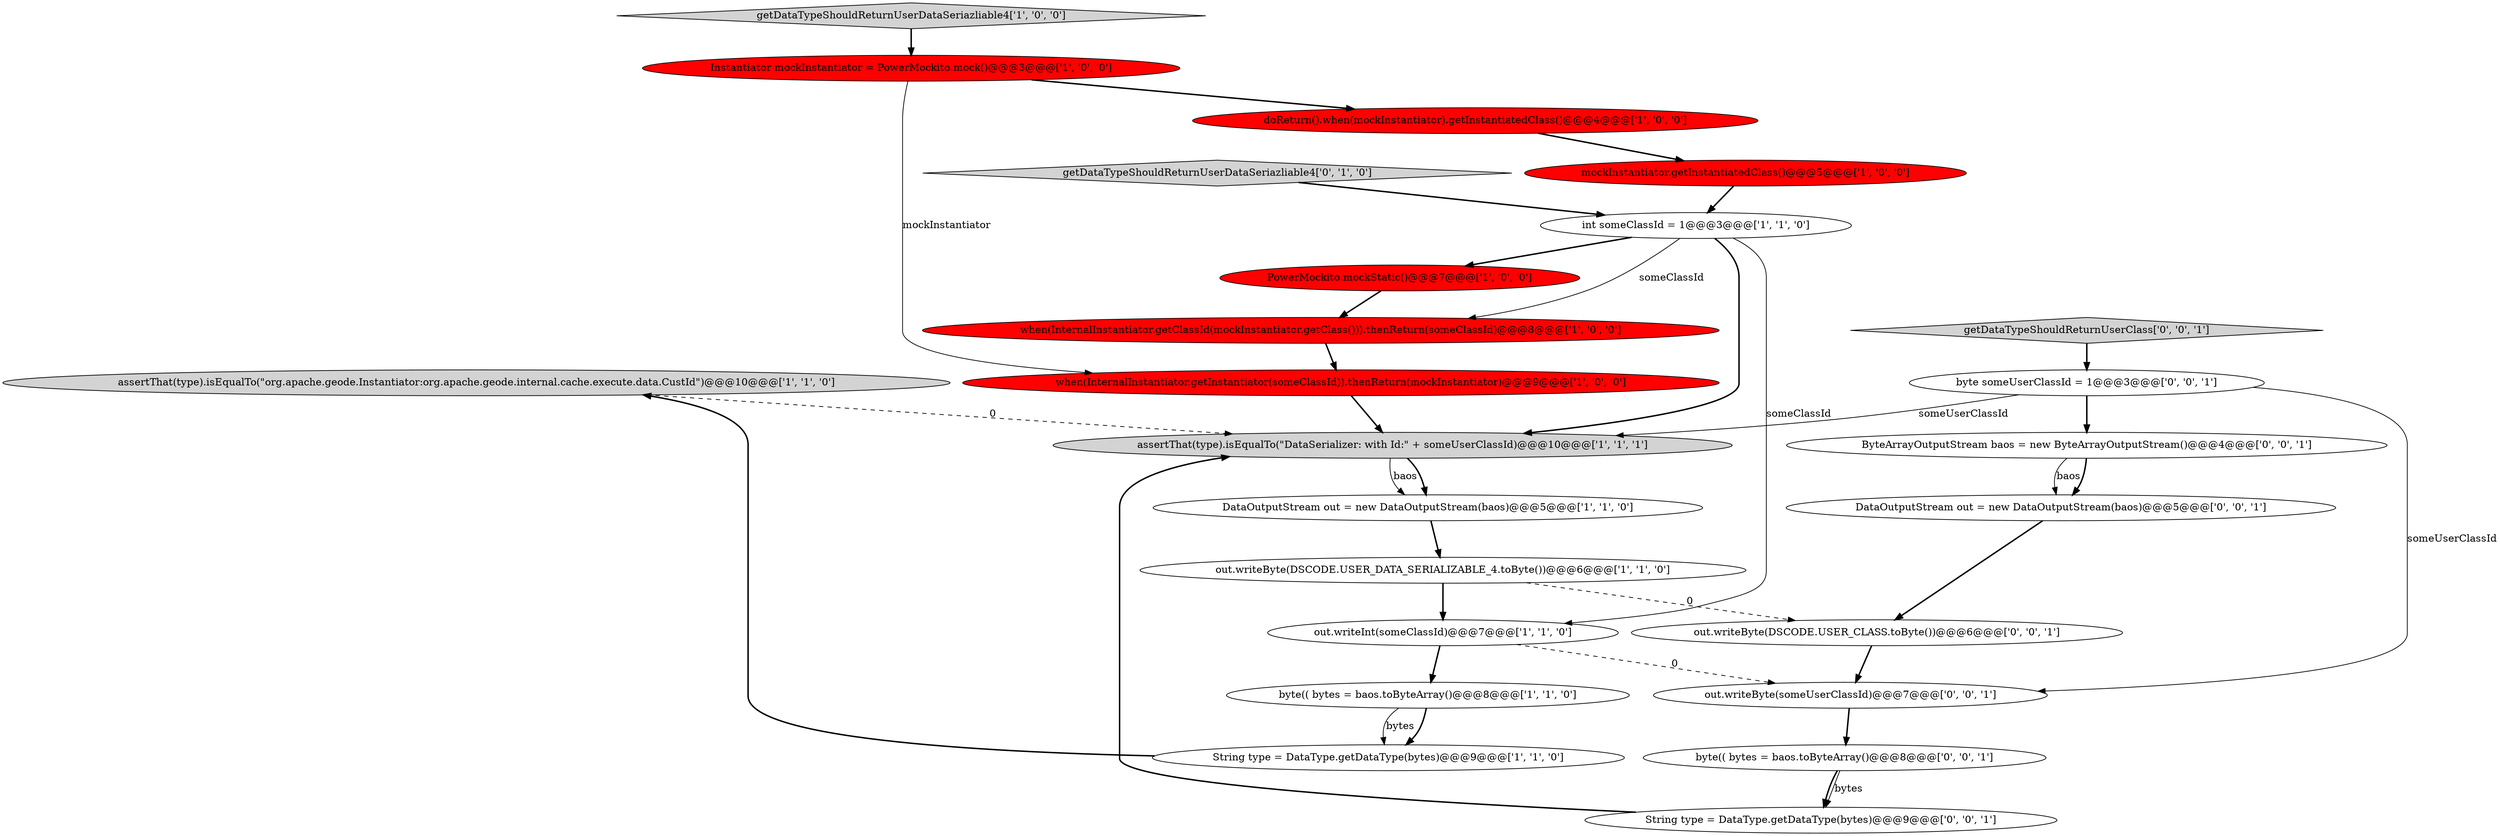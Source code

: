 digraph {
3 [style = filled, label = "assertThat(type).isEqualTo(\"org.apache.geode.Instantiator:org.apache.geode.internal.cache.execute.data.CustId\")@@@10@@@['1', '1', '0']", fillcolor = lightgray, shape = ellipse image = "AAA0AAABBB1BBB"];
10 [style = filled, label = "doReturn().when(mockInstantiator).getInstantiatedClass()@@@4@@@['1', '0', '0']", fillcolor = red, shape = ellipse image = "AAA1AAABBB1BBB"];
17 [style = filled, label = "String type = DataType.getDataType(bytes)@@@9@@@['0', '0', '1']", fillcolor = white, shape = ellipse image = "AAA0AAABBB3BBB"];
19 [style = filled, label = "byte(( bytes = baos.toByteArray()@@@8@@@['0', '0', '1']", fillcolor = white, shape = ellipse image = "AAA0AAABBB3BBB"];
14 [style = filled, label = "when(InternalInstantiator.getClassId(mockInstantiator.getClass())).thenReturn(someClassId)@@@8@@@['1', '0', '0']", fillcolor = red, shape = ellipse image = "AAA1AAABBB1BBB"];
4 [style = filled, label = "mockInstantiator.getInstantiatedClass()@@@5@@@['1', '0', '0']", fillcolor = red, shape = ellipse image = "AAA1AAABBB1BBB"];
2 [style = filled, label = "Instantiator mockInstantiator = PowerMockito.mock()@@@3@@@['1', '0', '0']", fillcolor = red, shape = ellipse image = "AAA1AAABBB1BBB"];
7 [style = filled, label = "String type = DataType.getDataType(bytes)@@@9@@@['1', '1', '0']", fillcolor = white, shape = ellipse image = "AAA0AAABBB1BBB"];
18 [style = filled, label = "DataOutputStream out = new DataOutputStream(baos)@@@5@@@['0', '0', '1']", fillcolor = white, shape = ellipse image = "AAA0AAABBB3BBB"];
11 [style = filled, label = "PowerMockito.mockStatic()@@@7@@@['1', '0', '0']", fillcolor = red, shape = ellipse image = "AAA1AAABBB1BBB"];
21 [style = filled, label = "ByteArrayOutputStream baos = new ByteArrayOutputStream()@@@4@@@['0', '0', '1']", fillcolor = white, shape = ellipse image = "AAA0AAABBB3BBB"];
5 [style = filled, label = "int someClassId = 1@@@3@@@['1', '1', '0']", fillcolor = white, shape = ellipse image = "AAA0AAABBB1BBB"];
16 [style = filled, label = "out.writeByte(someUserClassId)@@@7@@@['0', '0', '1']", fillcolor = white, shape = ellipse image = "AAA0AAABBB3BBB"];
15 [style = filled, label = "getDataTypeShouldReturnUserDataSeriazliable4['0', '1', '0']", fillcolor = lightgray, shape = diamond image = "AAA0AAABBB2BBB"];
6 [style = filled, label = "assertThat(type).isEqualTo(\"DataSerializer: with Id:\" + someUserClassId)@@@10@@@['1', '1', '1']", fillcolor = lightgray, shape = ellipse image = "AAA0AAABBB1BBB"];
23 [style = filled, label = "byte someUserClassId = 1@@@3@@@['0', '0', '1']", fillcolor = white, shape = ellipse image = "AAA0AAABBB3BBB"];
13 [style = filled, label = "when(InternalInstantiator.getInstantiator(someClassId)).thenReturn(mockInstantiator)@@@9@@@['1', '0', '0']", fillcolor = red, shape = ellipse image = "AAA1AAABBB1BBB"];
9 [style = filled, label = "out.writeByte(DSCODE.USER_DATA_SERIALIZABLE_4.toByte())@@@6@@@['1', '1', '0']", fillcolor = white, shape = ellipse image = "AAA0AAABBB1BBB"];
22 [style = filled, label = "getDataTypeShouldReturnUserClass['0', '0', '1']", fillcolor = lightgray, shape = diamond image = "AAA0AAABBB3BBB"];
0 [style = filled, label = "getDataTypeShouldReturnUserDataSeriazliable4['1', '0', '0']", fillcolor = lightgray, shape = diamond image = "AAA0AAABBB1BBB"];
12 [style = filled, label = "DataOutputStream out = new DataOutputStream(baos)@@@5@@@['1', '1', '0']", fillcolor = white, shape = ellipse image = "AAA0AAABBB1BBB"];
20 [style = filled, label = "out.writeByte(DSCODE.USER_CLASS.toByte())@@@6@@@['0', '0', '1']", fillcolor = white, shape = ellipse image = "AAA0AAABBB3BBB"];
1 [style = filled, label = "byte(( bytes = baos.toByteArray()@@@8@@@['1', '1', '0']", fillcolor = white, shape = ellipse image = "AAA0AAABBB1BBB"];
8 [style = filled, label = "out.writeInt(someClassId)@@@7@@@['1', '1', '0']", fillcolor = white, shape = ellipse image = "AAA0AAABBB1BBB"];
23->6 [style = solid, label="someUserClassId"];
9->20 [style = dashed, label="0"];
8->16 [style = dashed, label="0"];
3->6 [style = dashed, label="0"];
6->12 [style = solid, label="baos"];
21->18 [style = solid, label="baos"];
11->14 [style = bold, label=""];
17->6 [style = bold, label=""];
2->13 [style = solid, label="mockInstantiator"];
0->2 [style = bold, label=""];
19->17 [style = bold, label=""];
16->19 [style = bold, label=""];
2->10 [style = bold, label=""];
12->9 [style = bold, label=""];
9->8 [style = bold, label=""];
1->7 [style = bold, label=""];
22->23 [style = bold, label=""];
21->18 [style = bold, label=""];
7->3 [style = bold, label=""];
15->5 [style = bold, label=""];
8->1 [style = bold, label=""];
23->16 [style = solid, label="someUserClassId"];
18->20 [style = bold, label=""];
20->16 [style = bold, label=""];
5->6 [style = bold, label=""];
23->21 [style = bold, label=""];
19->17 [style = solid, label="bytes"];
1->7 [style = solid, label="bytes"];
10->4 [style = bold, label=""];
5->14 [style = solid, label="someClassId"];
5->11 [style = bold, label=""];
5->8 [style = solid, label="someClassId"];
14->13 [style = bold, label=""];
13->6 [style = bold, label=""];
4->5 [style = bold, label=""];
6->12 [style = bold, label=""];
}
